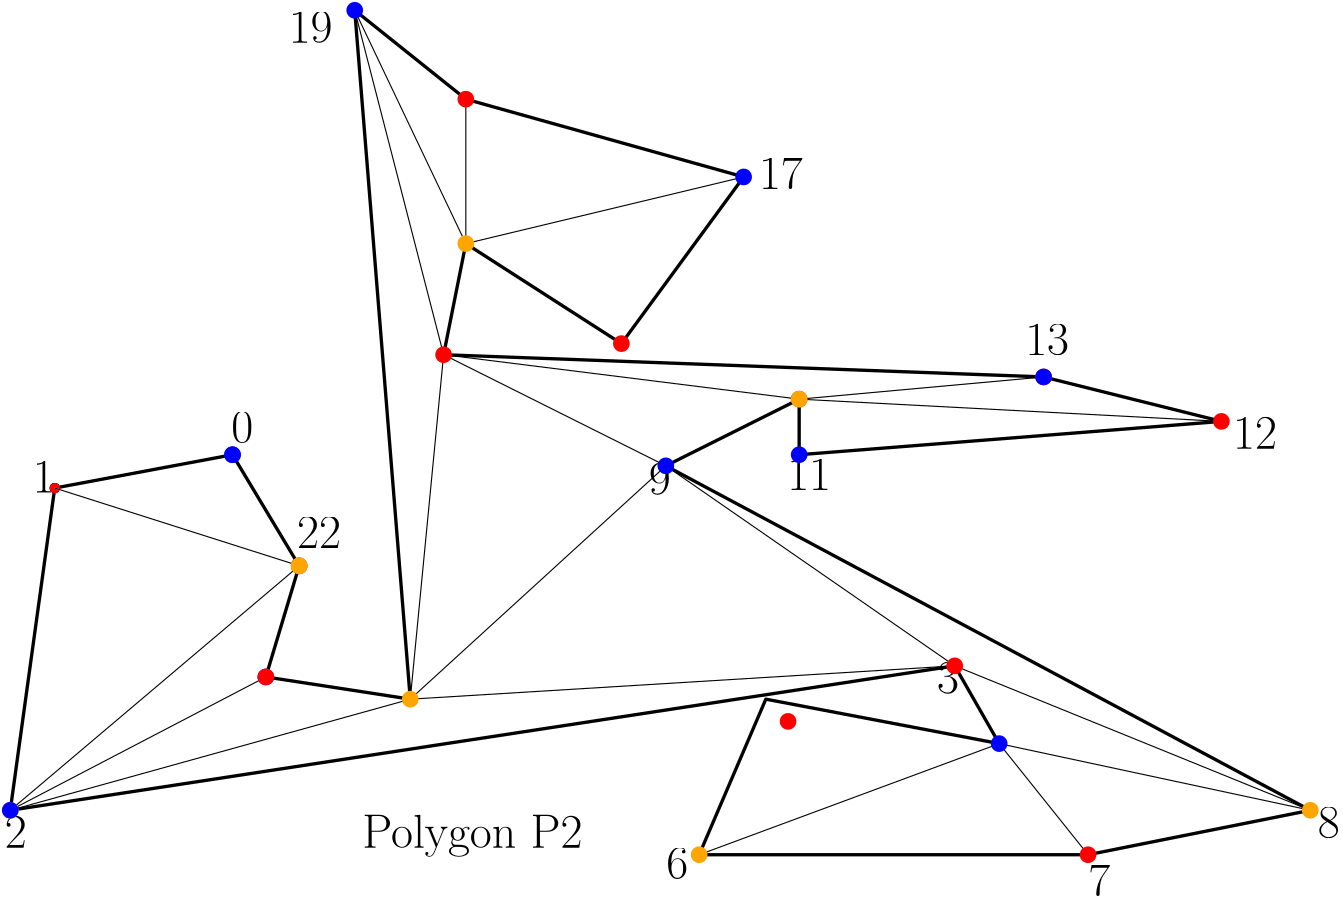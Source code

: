 <?xml version="1.0"?>
<!DOCTYPE ipe SYSTEM "ipe.dtd">
<ipe version="70218" creator="Ipe 7.2.24">
<info created="D:20200822133344" modified="D:20210903214612"/>
<ipestyle name="basic">
<symbol name="arrow/arc(spx)">
<path stroke="sym-stroke" fill="sym-stroke" pen="sym-pen">
0 0 m
-1 0.333 l
-1 -0.333 l
h
</path>
</symbol>
<symbol name="arrow/farc(spx)">
<path stroke="sym-stroke" fill="white" pen="sym-pen">
0 0 m
-1 0.333 l
-1 -0.333 l
h
</path>
</symbol>
<symbol name="arrow/ptarc(spx)">
<path stroke="sym-stroke" fill="sym-stroke" pen="sym-pen">
0 0 m
-1 0.333 l
-0.8 0 l
-1 -0.333 l
h
</path>
</symbol>
<symbol name="arrow/fptarc(spx)">
<path stroke="sym-stroke" fill="white" pen="sym-pen">
0 0 m
-1 0.333 l
-0.8 0 l
-1 -0.333 l
h
</path>
</symbol>
<symbol name="mark/circle(sx)" transformations="translations">
<path fill="sym-stroke">
0.6 0 0 0.6 0 0 e
0.4 0 0 0.4 0 0 e
</path>
</symbol>
<symbol name="mark/disk(sx)" transformations="translations">
<path fill="sym-stroke">
0.6 0 0 0.6 0 0 e
</path>
</symbol>
<symbol name="mark/fdisk(sfx)" transformations="translations">
<group>
<path fill="sym-fill">
0.5 0 0 0.5 0 0 e
</path>
<path fill="sym-stroke" fillrule="eofill">
0.6 0 0 0.6 0 0 e
0.4 0 0 0.4 0 0 e
</path>
</group>
</symbol>
<symbol name="mark/box(sx)" transformations="translations">
<path fill="sym-stroke" fillrule="eofill">
-0.6 -0.6 m
0.6 -0.6 l
0.6 0.6 l
-0.6 0.6 l
h
-0.4 -0.4 m
0.4 -0.4 l
0.4 0.4 l
-0.4 0.4 l
h
</path>
</symbol>
<symbol name="mark/square(sx)" transformations="translations">
<path fill="sym-stroke">
-0.6 -0.6 m
0.6 -0.6 l
0.6 0.6 l
-0.6 0.6 l
h
</path>
</symbol>
<symbol name="mark/fsquare(sfx)" transformations="translations">
<group>
<path fill="sym-fill">
-0.5 -0.5 m
0.5 -0.5 l
0.5 0.5 l
-0.5 0.5 l
h
</path>
<path fill="sym-stroke" fillrule="eofill">
-0.6 -0.6 m
0.6 -0.6 l
0.6 0.6 l
-0.6 0.6 l
h
-0.4 -0.4 m
0.4 -0.4 l
0.4 0.4 l
-0.4 0.4 l
h
</path>
</group>
</symbol>
<symbol name="mark/cross(sx)" transformations="translations">
<group>
<path fill="sym-stroke">
-0.43 -0.57 m
0.57 0.43 l
0.43 0.57 l
-0.57 -0.43 l
h
</path>
<path fill="sym-stroke">
-0.43 0.57 m
0.57 -0.43 l
0.43 -0.57 l
-0.57 0.43 l
h
</path>
</group>
</symbol>
<symbol name="arrow/fnormal(spx)">
<path stroke="sym-stroke" fill="white" pen="sym-pen">
0 0 m
-1 0.333 l
-1 -0.333 l
h
</path>
</symbol>
<symbol name="arrow/pointed(spx)">
<path stroke="sym-stroke" fill="sym-stroke" pen="sym-pen">
0 0 m
-1 0.333 l
-0.8 0 l
-1 -0.333 l
h
</path>
</symbol>
<symbol name="arrow/fpointed(spx)">
<path stroke="sym-stroke" fill="white" pen="sym-pen">
0 0 m
-1 0.333 l
-0.8 0 l
-1 -0.333 l
h
</path>
</symbol>
<symbol name="arrow/linear(spx)">
<path stroke="sym-stroke" pen="sym-pen">
-1 0.333 m
0 0 l
-1 -0.333 l
</path>
</symbol>
<symbol name="arrow/fdouble(spx)">
<path stroke="sym-stroke" fill="white" pen="sym-pen">
0 0 m
-1 0.333 l
-1 -0.333 l
h
-1 0 m
-2 0.333 l
-2 -0.333 l
h
</path>
</symbol>
<symbol name="arrow/double(spx)">
<path stroke="sym-stroke" fill="sym-stroke" pen="sym-pen">
0 0 m
-1 0.333 l
-1 -0.333 l
h
-1 0 m
-2 0.333 l
-2 -0.333 l
h
</path>
</symbol>
<anglesize name="22.5 deg" value="22.5"/>
<anglesize name="30 deg" value="30"/>
<anglesize name="45 deg" value="45"/>
<anglesize name="60 deg" value="60"/>
<anglesize name="90 deg" value="90"/>
<arrowsize name="large" value="10"/>
<arrowsize name="small" value="5"/>
<arrowsize name="tiny" value="3"/>
<color name="blue" value="0 0 1"/>
<color name="brown" value="0.647 0.165 0.165"/>
<color name="darkblue" value="0 0 0.545"/>
<color name="darkcyan" value="0 0.545 0.545"/>
<color name="darkgray" value="0.663"/>
<color name="darkgreen" value="0 0.392 0"/>
<color name="darkmagenta" value="0.545 0 0.545"/>
<color name="darkorange" value="1 0.549 0"/>
<color name="darkred" value="0.545 0 0"/>
<color name="gold" value="1 0.843 0"/>
<color name="gray" value="0.745"/>
<color name="green" value="0 1 0"/>
<color name="lightblue" value="0.678 0.847 0.902"/>
<color name="lightcyan" value="0.878 1 1"/>
<color name="lightgray" value="0.827"/>
<color name="lightgreen" value="0.565 0.933 0.565"/>
<color name="lightyellow" value="1 1 0.878"/>
<color name="navy" value="0 0 0.502"/>
<color name="orange" value="1 0.647 0"/>
<color name="pink" value="1 0.753 0.796"/>
<color name="purple" value="0.627 0.125 0.941"/>
<color name="red" value="1 0 0"/>
<color name="seagreen" value="0.18 0.545 0.341"/>
<color name="turquoise" value="0.251 0.878 0.816"/>
<color name="violet" value="0.933 0.51 0.933"/>
<color name="yellow" value="1 1 0"/>
<dashstyle name="dash dot dotted" value="[4 2 1 2 1 2] 0"/>
<dashstyle name="dash dotted" value="[4 2 1 2] 0"/>
<dashstyle name="dashed" value="[4] 0"/>
<dashstyle name="dotted" value="[1 3] 0"/>
<gridsize name="10 pts (~3.5 mm)" value="10"/>
<gridsize name="14 pts (~5 mm)" value="14"/>
<gridsize name="16 pts (~6 mm)" value="16"/>
<gridsize name="20 pts (~7 mm)" value="20"/>
<gridsize name="28 pts (~10 mm)" value="28"/>
<gridsize name="32 pts (~12 mm)" value="32"/>
<gridsize name="4 pts" value="4"/>
<gridsize name="56 pts (~20 mm)" value="56"/>
<gridsize name="8 pts (~3 mm)" value="8"/>
<opacity name="10%" value="0.1"/>
<opacity name="30%" value="0.3"/>
<opacity name="50%" value="0.5"/>
<opacity name="75%" value="0.75"/>
<pen name="fat" value="1.2"/>
<pen name="heavier" value="0.8"/>
<pen name="ultrafat" value="2"/>
<symbolsize name="large" value="5"/>
<symbolsize name="small" value="2"/>
<symbolsize name="tiny" value="1.1"/>
<textsize name="Huge" value="\Huge"/>
<textsize name="LARGE" value="\LARGE"/>
<textsize name="Large" value="\Large"/>
<textsize name="footnote" value="\footnotesize"/>
<textsize name="huge" value="\huge"/>
<textsize name="large" value="\large"/>
<textsize name="small" value="\small"/>
<textsize name="tiny" value="\tiny"/>
<textstyle name="center" begin="\begin{center}" end="\end{center}"/>
<textstyle name="item" begin="\begin{itemize}\item{}" end="\end{itemize}"/>
<textstyle name="itemize" begin="\begin{itemize}" end="\end{itemize}"/>
<tiling name="falling" angle="-60" step="4" width="1"/>
<tiling name="rising" angle="30" step="4" width="1"/>
</ipestyle>
<page>
<layer name="alpha"/>
<view layers="alpha" active="alpha"/>
<path layer="alpha" stroke="black" pen="fat">
228 784 m
268 752 l
368 724 l
324 664 l
268 700 l
260 660 l
476 652 l
540 636 l
388 624 l
388 644 l
340 620 l
572 496 l
492 480 l
352 480 l
376 536 l
460 520 l
444 548 l
104 496 l
120 612 l
184 624 l
208 584 l
196 544 l
248 536 l
228 784 l
</path>
<text matrix="1 0 0 1 -25.3049 -45.4931" transformations="translations" pos="256 528" stroke="black" type="label" width="79.396" height="11.954" depth="3.35" valign="baseline" size="LARGE">Polygon P2</text>
<text matrix="1 0 0 1 52.11 156.37" transformations="translations" pos="131.41 471.888" stroke="black" type="label" width="7.895" height="11.097" depth="0" valign="baseline" size="LARGE">0</text>
<text matrix="1 0 0 1 -105.956 180.844" transformations="translations" pos="217.978 429.513" stroke="black" type="label" width="7.895" height="11.097" depth="0" valign="baseline" size="LARGE">1</text>
<text matrix="1 0 0 1 -99.1936 79.8847" transformations="translations" pos="201.196 402.662" stroke="black" type="label" width="7.895" height="11.097" depth="0" valign="baseline" size="LARGE">2</text>
<text matrix="1 0 0 1 110.712 143.163" transformations="translations" pos="326.922 394.83" stroke="black" type="label" width="7.895" height="11.097" depth="0" valign="baseline" size="LARGE">3</text>
<text matrix="1 0 0 1 -84.0921 81.4987" transformations="translations" pos="424.259 389.795" stroke="black" type="label" width="7.895" height="11.097" depth="0" valign="baseline" size="LARGE">6</text>
<text matrix="1 0 0 1 -38.8464 64.5038" transformations="translations" pos="530.895 400.641" stroke="black" type="label" width="7.895" height="11.097" depth="0" valign="baseline" size="LARGE">7</text>
<text matrix="1 0 0 1 73.6354 -65.0517" transformations="translations" pos="501.079 550.995" stroke="black" type="label" width="7.895" height="11.097" depth="0" valign="baseline" size="LARGE">8</text>
<text matrix="1 0 0 1 39.3094 97.6616" transformations="translations" pos="294.546 511.906" stroke="black" type="label" width="7.895" height="11.097" depth="0" valign="baseline" size="LARGE">9</text>
<text matrix="1 0 0 1 275.849 168.477" transformations="translations" pos="97.6495 551.177" stroke="black" type="label" width="15.791" height="11.097" depth="0" valign="baseline" size="LARGE">17</text>
<text matrix="1 0 0 1 315.483 160.675" transformations="translations" pos="68.1968 450.638" stroke="black" type="label" width="15.791" height="11.097" depth="0" valign="baseline" size="LARGE">11</text>
<text matrix="1 0 0 1 404.177 186.623" transformations="translations" pos="140.011 439.547" stroke="black" type="label" width="15.791" height="11.097" depth="0" valign="baseline" size="LARGE">12</text>
<text matrix="1 0 0 1 329.358 220.284" transformations="translations" pos="140.011 439.547" stroke="black" type="label" width="15.791" height="11.097" depth="0" valign="baseline" size="LARGE">13</text>
<text matrix="1 0 0 1 106.562 221.093" transformations="translations" pos="97.6495 551.177" stroke="black" type="label" width="15.791" height="11.097" depth="0" valign="baseline" size="LARGE">19</text>
<text matrix="1 0 0 1 109.612 39.2239" transformations="translations" pos="97.6495 551.177" stroke="black" type="label" width="15.791" height="11.097" depth="0" valign="baseline" size="LARGE">22</text>
<use name="mark/disk(sx)" pos="120 612" size="normal" stroke="red"/>
<use name="mark/disk(sx)" pos="120 612" size="normal" stroke="black"/>
<use name="mark/disk(sx)" pos="120 612" size="normal" stroke="black"/>
<use name="mark/disk(sx)" pos="120 612" size="normal" stroke="red"/>
<path stroke="white">
120 612 m
208 584 l
</path>
<path stroke="black">
208 584 m
120 612 l
</path>
<path stroke="black">
208 584 m
104 496 l
</path>
<path stroke="black">
196 544 m
104 496 l
</path>
<path stroke="black">
248 536 m
104 496 l
</path>
<path stroke="black">
248 536 m
444 548 l
</path>
<path stroke="black">
268 700 m
368 724 l
</path>
<path stroke="black">
268 700 m
268 752 l
</path>
<path stroke="black">
268 700 m
228 784 l
</path>
<path stroke="black">
268 700 m
268 700
268 700 c
</path>
<path stroke="black">
260 660 m
228 784 l
</path>
<path stroke="black">
260 660 m
248 536 l
</path>
<path stroke="black">
260 660 m
340 620 l
</path>
<path stroke="black">
388 644 m
260 660 l
</path>
<path stroke="black">
388 644 m
476 652 l
</path>
<path stroke="black">
388 644 m
540 636 l
</path>
<path stroke="black">
340 620 m
248 536 l
</path>
<path stroke="black">
340 620 m
444 548 l
</path>
<path stroke="black">
352 480 m
460 520 l
</path>
<path stroke="black">
460 520 m
492 480 l
</path>
<path stroke="black">
444 548 m
572 496 l
</path>
<path stroke="black">
460 520 m
572 496 l
</path>
<use name="mark/disk(sx)" pos="184 624" size="large" stroke="blue"/>
<use name="mark/disk(sx)" pos="184 624" size="large" stroke="blue"/>
<use name="mark/disk(sx)" pos="208 584" size="large" stroke="blue"/>
<use name="mark/disk(sx)" pos="208 584" size="large" stroke="orange"/>
<use name="mark/disk(sx)" pos="208 584" size="large" stroke="orange"/>
<use name="mark/disk(sx)" pos="104 496" size="large" stroke="orange"/>
<use name="mark/disk(sx)" pos="104 496" size="large" stroke="blue"/>
<use name="mark/disk(sx)" pos="196 544" size="large" stroke="blue"/>
<use name="mark/disk(sx)" pos="196 544" size="large" stroke="red"/>
<use name="mark/disk(sx)" pos="248 536" size="large" stroke="orange"/>
<use name="mark/disk(sx)" pos="444 548" size="large" stroke="red"/>
<use name="mark/disk(sx)" pos="340 620" size="large" stroke="blue"/>
<use name="mark/disk(sx)" pos="260 660" size="large" stroke="red"/>
<use name="mark/disk(sx)" pos="228 784" size="large" stroke="blue"/>
<use name="mark/disk(sx)" pos="268 700" size="large" stroke="orange"/>
<use name="mark/disk(sx)" pos="268 752" size="large" stroke="red"/>
<use name="mark/disk(sx)" pos="368 724" size="large" stroke="blue"/>
<use name="mark/disk(sx)" pos="324 664" size="large" stroke="red"/>
<use name="mark/disk(sx)" pos="388 644" size="large" stroke="red"/>
<use name="mark/disk(sx)" pos="476 652" size="large" stroke="red"/>
<use name="mark/disk(sx)" pos="388 644" size="large" stroke="orange"/>
<use name="mark/disk(sx)" pos="476 652" size="large" stroke="blue"/>
<use name="mark/disk(sx)" pos="540 636" size="large" stroke="red"/>
<use name="mark/disk(sx)" pos="388 624" size="large" stroke="blue"/>
<use name="mark/disk(sx)" pos="572 496" size="large" stroke="orange"/>
<use name="mark/disk(sx)" pos="460 520" size="large" stroke="blue"/>
<use name="mark/disk(sx)" pos="492 480" size="large" stroke="red"/>
<use name="mark/disk(sx)" pos="352 480" size="large" stroke="orange"/>
<use name="mark/disk(sx)" pos="384 528" size="large" stroke="red"/>
</page>
</ipe>
